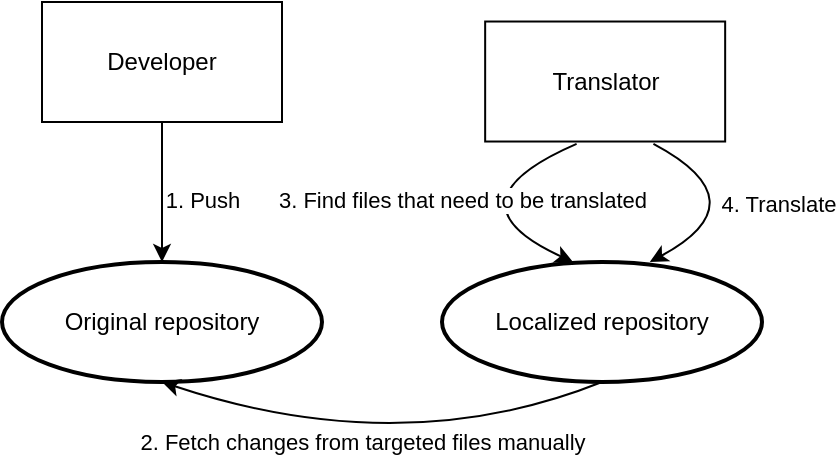 <mxfile version="20.5.3" type="github">
  <diagram id="374WehRIeedqe-dWyZAL" name="페이지-1">
    <mxGraphModel dx="680" dy="410" grid="1" gridSize="10" guides="1" tooltips="1" connect="1" arrows="1" fold="1" page="1" pageScale="1" pageWidth="2000" pageHeight="4100" math="0" shadow="0">
      <root>
        <mxCell id="0" />
        <mxCell id="1" parent="0" />
        <mxCell id="R_gMmu3pV7E7Hg05pHn1-1" value="Original repository" style="strokeWidth=2;html=1;shape=mxgraph.flowchart.start_1;whiteSpace=wrap;" vertex="1" parent="1">
          <mxGeometry x="790" y="580" width="160" height="60" as="geometry" />
        </mxCell>
        <mxCell id="R_gMmu3pV7E7Hg05pHn1-2" value="Developer" style="rounded=0;whiteSpace=wrap;html=1;" vertex="1" parent="1">
          <mxGeometry x="810" y="450" width="120" height="60" as="geometry" />
        </mxCell>
        <mxCell id="R_gMmu3pV7E7Hg05pHn1-3" value="" style="endArrow=classic;html=1;rounded=0;exitX=0.5;exitY=1;exitDx=0;exitDy=0;entryX=0.5;entryY=0;entryDx=0;entryDy=0;entryPerimeter=0;" edge="1" parent="1" source="R_gMmu3pV7E7Hg05pHn1-2" target="R_gMmu3pV7E7Hg05pHn1-1">
          <mxGeometry width="50" height="50" relative="1" as="geometry">
            <mxPoint x="870" y="620" as="sourcePoint" />
            <mxPoint x="930" y="620" as="targetPoint" />
          </mxGeometry>
        </mxCell>
        <mxCell id="R_gMmu3pV7E7Hg05pHn1-4" value="1. Push" style="edgeLabel;html=1;align=center;verticalAlign=middle;resizable=0;points=[];" vertex="1" connectable="0" parent="R_gMmu3pV7E7Hg05pHn1-3">
          <mxGeometry x="-0.384" y="-1" relative="1" as="geometry">
            <mxPoint x="21" y="17" as="offset" />
          </mxGeometry>
        </mxCell>
        <mxCell id="R_gMmu3pV7E7Hg05pHn1-5" value="" style="curved=1;endArrow=classic;html=1;rounded=0;exitX=0.5;exitY=1;exitDx=0;exitDy=0;entryX=0.5;entryY=1;entryDx=0;entryDy=0;entryPerimeter=0;exitPerimeter=0;" edge="1" parent="1" source="R_gMmu3pV7E7Hg05pHn1-7" target="R_gMmu3pV7E7Hg05pHn1-1">
          <mxGeometry width="50" height="50" relative="1" as="geometry">
            <mxPoint x="1090" y="640" as="sourcePoint" />
            <mxPoint x="840" y="660" as="targetPoint" />
            <Array as="points">
              <mxPoint x="990" y="680" />
            </Array>
          </mxGeometry>
        </mxCell>
        <mxCell id="R_gMmu3pV7E7Hg05pHn1-6" value="2. Fetch changes from targeted files manually" style="edgeLabel;html=1;align=center;verticalAlign=middle;resizable=0;points=[];" vertex="1" connectable="0" parent="R_gMmu3pV7E7Hg05pHn1-5">
          <mxGeometry x="0.131" y="-12" relative="1" as="geometry">
            <mxPoint x="-1" y="9" as="offset" />
          </mxGeometry>
        </mxCell>
        <mxCell id="R_gMmu3pV7E7Hg05pHn1-7" value="Localized repository" style="strokeWidth=2;html=1;shape=mxgraph.flowchart.start_1;whiteSpace=wrap;" vertex="1" parent="1">
          <mxGeometry x="1010" y="580" width="160" height="60" as="geometry" />
        </mxCell>
        <mxCell id="R_gMmu3pV7E7Hg05pHn1-11" value="Translator" style="rounded=0;whiteSpace=wrap;html=1;" vertex="1" parent="1">
          <mxGeometry x="1031.58" y="459.76" width="120" height="60" as="geometry" />
        </mxCell>
        <mxCell id="R_gMmu3pV7E7Hg05pHn1-14" value="" style="curved=1;endArrow=classic;html=1;rounded=0;exitX=0.631;exitY=1.019;exitDx=0;exitDy=0;exitPerimeter=0;entryX=0.587;entryY=0.004;entryDx=0;entryDy=0;entryPerimeter=0;" edge="1" parent="1">
          <mxGeometry width="50" height="50" relative="1" as="geometry">
            <mxPoint x="1077.3" y="520.9" as="sourcePoint" />
            <mxPoint x="1075.5" y="580.0" as="targetPoint" />
            <Array as="points">
              <mxPoint x="1010" y="550" />
            </Array>
          </mxGeometry>
        </mxCell>
        <mxCell id="R_gMmu3pV7E7Hg05pHn1-15" value="3. Find files that need to be translated" style="edgeLabel;html=1;align=center;verticalAlign=middle;resizable=0;points=[];" vertex="1" connectable="0" parent="R_gMmu3pV7E7Hg05pHn1-14">
          <mxGeometry x="0.131" y="-12" relative="1" as="geometry">
            <mxPoint x="7" y="-16" as="offset" />
          </mxGeometry>
        </mxCell>
        <mxCell id="R_gMmu3pV7E7Hg05pHn1-21" value="" style="curved=1;endArrow=classic;html=1;rounded=0;exitX=0.631;exitY=1.019;exitDx=0;exitDy=0;exitPerimeter=0;entryX=0.587;entryY=0.004;entryDx=0;entryDy=0;entryPerimeter=0;" edge="1" parent="1">
          <mxGeometry width="50" height="50" relative="1" as="geometry">
            <mxPoint x="1115.72" y="520.9" as="sourcePoint" />
            <mxPoint x="1113.92" y="580.0" as="targetPoint" />
            <Array as="points">
              <mxPoint x="1170" y="549.76" />
            </Array>
          </mxGeometry>
        </mxCell>
        <mxCell id="R_gMmu3pV7E7Hg05pHn1-22" value="4. Translate" style="edgeLabel;html=1;align=center;verticalAlign=middle;resizable=0;points=[];" vertex="1" connectable="0" parent="R_gMmu3pV7E7Hg05pHn1-21">
          <mxGeometry x="0.131" y="-12" relative="1" as="geometry">
            <mxPoint x="22" y="7" as="offset" />
          </mxGeometry>
        </mxCell>
      </root>
    </mxGraphModel>
  </diagram>
</mxfile>
